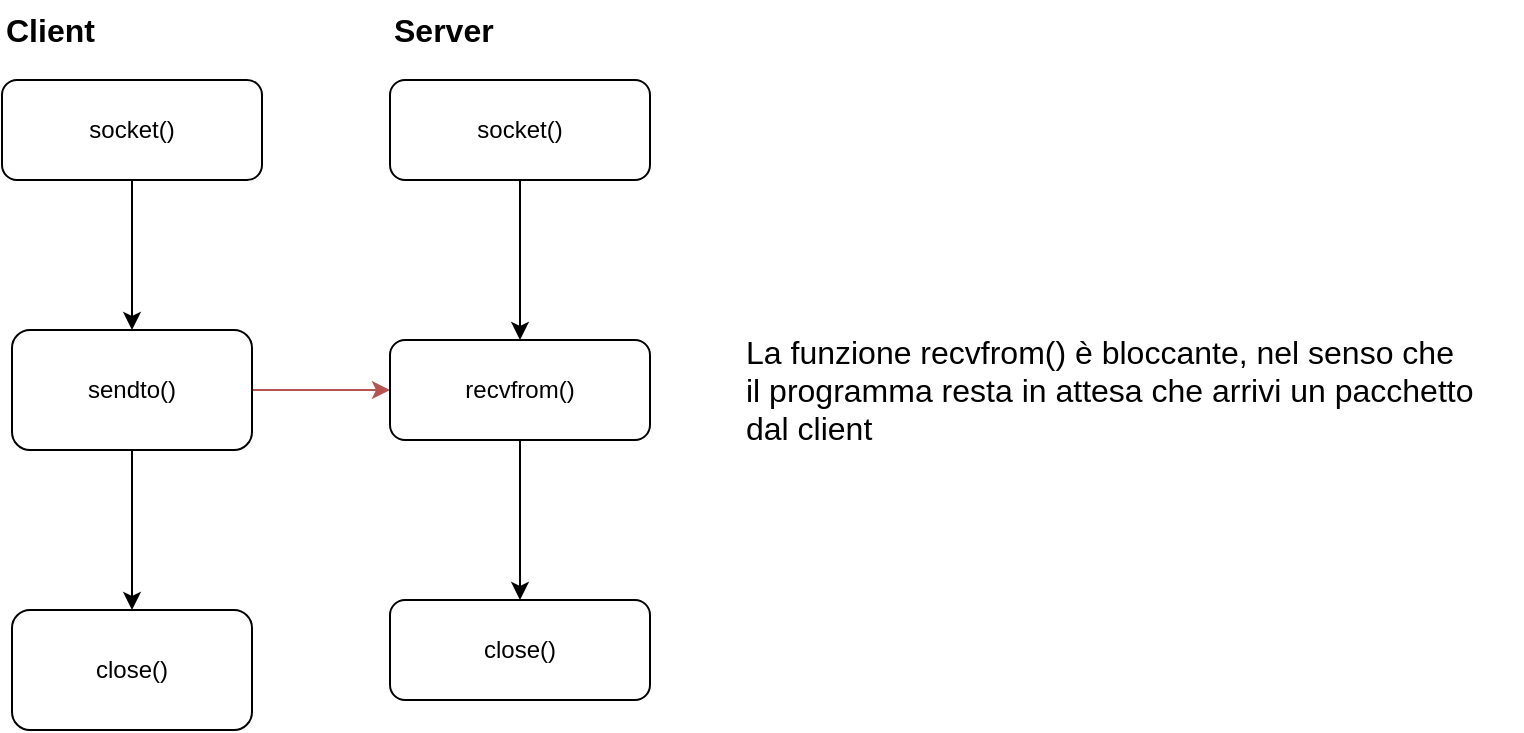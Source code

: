 <mxfile>
    <diagram id="E5eWgFS1r6ae4XaYynxs" name="Pagina-1">
        <mxGraphModel dx="886" dy="655" grid="1" gridSize="10" guides="1" tooltips="1" connect="1" arrows="1" fold="1" page="1" pageScale="1" pageWidth="827" pageHeight="1169" math="0" shadow="0">
            <root>
                <mxCell id="0"/>
                <mxCell id="1" parent="0"/>
                <mxCell id="4" value="" style="edgeStyle=none;html=1;" edge="1" parent="1" source="2" target="3">
                    <mxGeometry relative="1" as="geometry"/>
                </mxCell>
                <mxCell id="2" value="socket()" style="rounded=1;whiteSpace=wrap;html=1;" vertex="1" parent="1">
                    <mxGeometry x="90" y="110" width="130" height="50" as="geometry"/>
                </mxCell>
                <mxCell id="6" value="" style="edgeStyle=none;html=1;" edge="1" parent="1" source="3" target="5">
                    <mxGeometry relative="1" as="geometry"/>
                </mxCell>
                <mxCell id="12" style="edgeStyle=none;html=1;entryX=0;entryY=0.5;entryDx=0;entryDy=0;fillColor=#f8cecc;strokeColor=#b85450;" edge="1" parent="1" source="3" target="8">
                    <mxGeometry relative="1" as="geometry"/>
                </mxCell>
                <mxCell id="3" value="sendto()" style="whiteSpace=wrap;html=1;rounded=1;" vertex="1" parent="1">
                    <mxGeometry x="95" y="235" width="120" height="60" as="geometry"/>
                </mxCell>
                <mxCell id="5" value="close()" style="whiteSpace=wrap;html=1;rounded=1;" vertex="1" parent="1">
                    <mxGeometry x="95" y="375" width="120" height="60" as="geometry"/>
                </mxCell>
                <mxCell id="9" value="" style="edgeStyle=none;html=1;" edge="1" parent="1" source="7" target="8">
                    <mxGeometry relative="1" as="geometry"/>
                </mxCell>
                <mxCell id="7" value="socket()" style="rounded=1;whiteSpace=wrap;html=1;" vertex="1" parent="1">
                    <mxGeometry x="284" y="110" width="130" height="50" as="geometry"/>
                </mxCell>
                <mxCell id="11" value="" style="edgeStyle=none;html=1;" edge="1" parent="1" source="8" target="10">
                    <mxGeometry relative="1" as="geometry"/>
                </mxCell>
                <mxCell id="8" value="recvfrom()" style="rounded=1;whiteSpace=wrap;html=1;" vertex="1" parent="1">
                    <mxGeometry x="284" y="240" width="130" height="50" as="geometry"/>
                </mxCell>
                <mxCell id="10" value="close()" style="rounded=1;whiteSpace=wrap;html=1;" vertex="1" parent="1">
                    <mxGeometry x="284" y="370" width="130" height="50" as="geometry"/>
                </mxCell>
                <mxCell id="13" value="&lt;font style=&quot;font-size: 16px;&quot;&gt;&lt;b&gt;Client&lt;/b&gt;&lt;/font&gt;" style="text;html=1;align=left;verticalAlign=middle;resizable=0;points=[];autosize=1;strokeColor=none;fillColor=none;" vertex="1" parent="1">
                    <mxGeometry x="90" y="70" width="70" height="30" as="geometry"/>
                </mxCell>
                <mxCell id="14" value="&lt;font style=&quot;font-size: 16px;&quot;&gt;&lt;b&gt;Server&lt;/b&gt;&lt;/font&gt;" style="text;html=1;align=left;verticalAlign=middle;resizable=0;points=[];autosize=1;strokeColor=none;fillColor=none;" vertex="1" parent="1">
                    <mxGeometry x="284" y="70" width="70" height="30" as="geometry"/>
                </mxCell>
                <mxCell id="16" value="La funzione recvfrom() è bloccante, nel senso che&lt;br&gt;il programma resta in attesa che arrivi un pacchetto&lt;br&gt;dal client&amp;nbsp;" style="text;html=1;align=left;verticalAlign=middle;resizable=0;points=[];autosize=1;strokeColor=none;fillColor=none;fontSize=16;" vertex="1" parent="1">
                    <mxGeometry x="460" y="230" width="390" height="70" as="geometry"/>
                </mxCell>
            </root>
        </mxGraphModel>
    </diagram>
</mxfile>